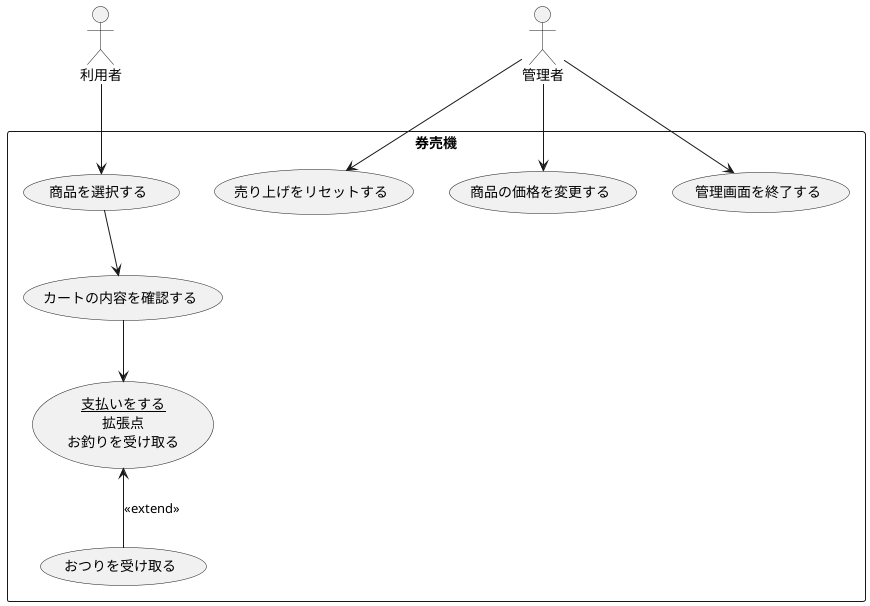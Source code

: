 ' @startuml ユーザー
' actor "ユーザー" as User
' rectangle 券売機 {
'   usecase "商品一覧を表示する" as UC1
'   usecase "商品を選択する" as UC2
'   usecase "カートの内容を確認する" as UC3
'   usecase "支払いを行う" as UC4
'   usecase "おつりを受け取る" as UC5
' }

' User -right-> UC1
' UC1 -right-> UC2
' UC3 -right-> UC4
' UC1 -down- UC3 

' UC2 --> UC3 : "繰り返し選択"
' UC4 -right-> UC5 : "決済完了後"
' @enduml

@startuml ユースケース図
actor "利用者" as User
actor "管理者" as admin

rectangle 券売機 {
  usecase "商品を選択する" as UUC1
  usecase "カートの内容を確認する" as UUC2
  usecase (<u>支払いをする</u>\n拡張点\nお釣りを受け取る) as UUC3
  usecase "おつりを受け取る" as UUC4
  usecase "売り上げをリセットする" as AUC1
  usecase "商品の価格を変更する" as AUC2
  usecase "管理画面を終了する" as AUC3
}

User --> UUC1
UUC1 --> UUC2
UUC2 --> UUC3
UUC3 <-- UUC4: <<extend>>

admin --> AUC1
admin --> AUC2
admin --> AUC3

@enduml